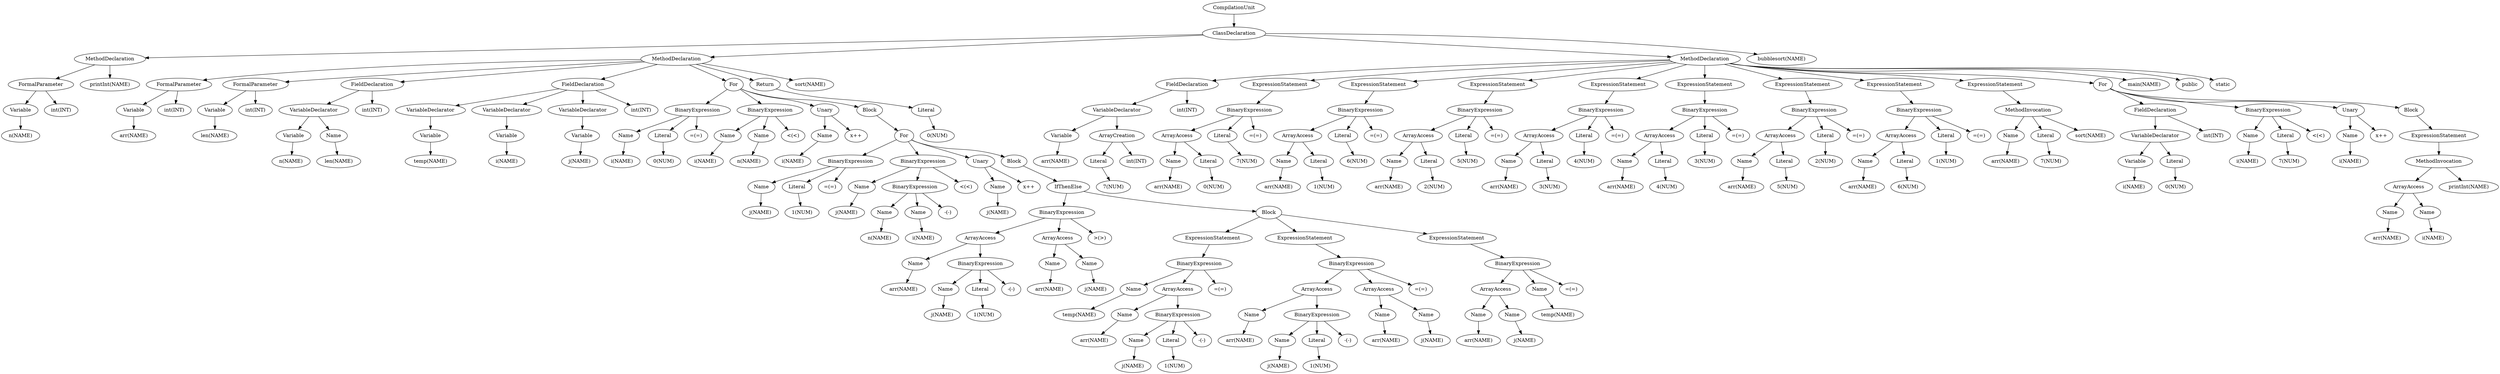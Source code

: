 digraph G {
	graph [bb="0,0,5960,1044"];
	node [label="\N"];
	1	 [height=0.5,
		label=Variable,
		pos="47.446,738",
		width=1.1374];
	2	 [height=0.5,
		label="n(NAME)",
		pos="47.446,666",
		width=1.3179];
	1 -> 2	 [pos="e,47.446,684.41 47.446,719.83 47.446,712.13 47.446,702.97 47.446,694.42"];
	3	 [height=0.5,
		label=FormalParameter,
		pos="85.446,810",
		width=2.022];
	3 -> 1	 [pos="e,56.9,755.91 75.857,791.83 71.549,783.67 66.377,773.87 61.634,764.88"];
	4	 [height=0.5,
		label="int(INT)",
		pos="146.45,738",
		width=1.1193];
	3 -> 4	 [pos="e,131.96,755.1 100.52,792.2 108.02,783.35 117.21,772.51 125.39,762.86"];
	5	 [height=0.5,
		label=MethodDeclaration,
		pos="245.45,882",
		width=2.2026];
	5 -> 3	 [pos="e,120.68,825.86 209.54,865.84 186.01,855.25 155.08,841.34 129.99,830.04"];
	6	 [height=0.5,
		label="printInt(NAME)",
		pos="245.45,810",
		width=1.9318];
	5 -> 6	 [pos="e,245.45,828.41 245.45,863.83 245.45,856.13 245.45,846.97 245.45,838.42"];
	7	 [height=0.5,
		label=Variable,
		pos="289.45,738",
		width=1.1374];
	8	 [height=0.5,
		label="arr(NAME)",
		pos="289.45,666",
		width=1.4624];
	7 -> 8	 [pos="e,289.45,684.41 289.45,719.83 289.45,712.13 289.45,702.97 289.45,694.42"];
	9	 [height=0.5,
		label=FormalParameter,
		pos="405.45,810",
		width=2.022];
	9 -> 7	 [pos="e,313.33,752.82 378.25,793.12 361.48,782.71 339.88,769.3 322.18,758.32"];
	10	 [height=0.5,
		label="int(INT)",
		pos="388.45,738",
		width=1.1193];
	9 -> 10	 [pos="e,392.68,755.91 401.16,791.83 399.29,783.93 397.06,774.49 394.99,765.74"];
	11	 [height=0.5,
		label=Variable,
		pos="487.45,738",
		width=1.1374];
	12	 [height=0.5,
		label="len(NAME)",
		pos="487.45,666",
		width=1.4985];
	11 -> 12	 [pos="e,487.45,684.41 487.45,719.83 487.45,712.13 487.45,702.97 487.45,694.42"];
	13	 [height=0.5,
		label=FormalParameter,
		pos="586.45,810",
		width=2.022];
	13 -> 11	 [pos="e,508.71,753.47 562.98,792.94 549.22,782.93 531.7,770.18 516.99,759.49"];
	14	 [height=0.5,
		label="int(INT)",
		pos="586.45,738",
		width=1.1193];
	13 -> 14	 [pos="e,586.45,756.41 586.45,791.83 586.45,784.13 586.45,774.97 586.45,766.42"];
	15	 [height=0.5,
		label=Variable,
		pos="676.45,666",
		width=1.1374];
	16	 [height=0.5,
		label="n(NAME)",
		pos="669.45,594",
		width=1.3179];
	15 -> 16	 [pos="e,671.24,612.41 674.68,647.83 673.93,640.13 673.04,630.97 672.21,622.42"];
	17	 [height=0.5,
		label=Name,
		pos="774.45,666",
		width=0.9027];
	18	 [height=0.5,
		label="len(NAME)",
		pos="788.45,594",
		width=1.4985];
	17 -> 18	 [pos="e,784.87,612.41 777.98,647.83 779.48,640.13 781.26,630.97 782.92,622.42"];
	19	 [height=0.5,
		label=VariableDeclarator,
		pos="722.45,738",
		width=2.1665];
	19 -> 15	 [pos="e,687.57,683.42 710.84,719.83 705.43,711.37 698.9,701.15 692.99,691.9"];
	19 -> 17	 [pos="e,762.1,683.1 735.3,720.2 741.56,711.53 749.21,700.95 756.07,691.44"];
	20	 [height=0.5,
		label=FieldDeclaration,
		pos="858.45,810",
		width=1.9318];
	20 -> 19	 [pos="e,753.65,754.52 827.59,793.66 808.33,783.47 783.35,770.25 762.57,759.24"];
	21	 [height=0.5,
		label="int(INT)",
		pos="858.45,738",
		width=1.1193];
	20 -> 21	 [pos="e,858.45,756.41 858.45,791.83 858.45,784.13 858.45,774.97 858.45,766.42"];
	22	 [height=0.5,
		label=Variable,
		pos="994.45,666",
		width=1.1374];
	23	 [height=0.5,
		label="temp(NAME)",
		pos="994.45,594",
		width=1.6971];
	22 -> 23	 [pos="e,994.45,612.41 994.45,647.83 994.45,640.13 994.45,630.97 994.45,622.42"];
	24	 [height=0.5,
		label=VariableDeclarator,
		pos="994.45,738",
		width=2.1665];
	24 -> 22	 [pos="e,994.45,684.41 994.45,719.83 994.45,712.13 994.45,702.97 994.45,694.42"];
	25	 [height=0.5,
		label=Variable,
		pos="1168.4,666",
		width=1.1374];
	26	 [height=0.5,
		label="i(NAME)",
		pos="1168.4,594",
		width=1.2638];
	25 -> 26	 [pos="e,1168.4,612.41 1168.4,647.83 1168.4,640.13 1168.4,630.97 1168.4,622.42"];
	27	 [height=0.5,
		label=VariableDeclarator,
		pos="1168.4,738",
		width=2.1665];
	27 -> 25	 [pos="e,1168.4,684.41 1168.4,719.83 1168.4,712.13 1168.4,702.97 1168.4,694.42"];
	28	 [height=0.5,
		label=Variable,
		pos="1320.4,666",
		width=1.1374];
	29	 [height=0.5,
		label="j(NAME)",
		pos="1306.4,594",
		width=1.2638];
	28 -> 29	 [pos="e,1310,612.41 1316.9,647.83 1315.4,640.13 1313.6,630.97 1312,622.42"];
	30	 [height=0.5,
		label=VariableDeclarator,
		pos="1342.4,738",
		width=2.1665];
	30 -> 28	 [pos="e,1325.9,683.91 1336.9,719.83 1334.5,711.93 1331.6,702.49 1328.9,693.74"];
	31	 [height=0.5,
		label=FieldDeclaration,
		pos="1342.4,810",
		width=1.9318];
	31 -> 24	 [pos="e,1052.8,750.07 1288.1,798.75 1227.2,786.17 1128.6,765.76 1062.7,752.12"];
	31 -> 27	 [pos="e,1206.5,753.75 1305.5,794.73 1279.4,783.9 1244,769.28 1215.8,757.59"];
	31 -> 30	 [pos="e,1342.4,756.41 1342.4,791.83 1342.4,784.13 1342.4,774.97 1342.4,766.42"];
	32	 [height=0.5,
		label="int(INT)",
		pos="1478.4,738",
		width=1.1193];
	31 -> 32	 [pos="e,1452.3,751.85 1373.3,793.66 1394.2,782.63 1421.7,768.03 1443.4,756.56"];
	33	 [height=0.5,
		label=Name,
		pos="1421.4,666",
		width=0.9027];
	34	 [height=0.5,
		label="i(NAME)",
		pos="1415.4,594",
		width=1.2638];
	33 -> 34	 [pos="e,1417,612.41 1419.9,647.83 1419.3,640.13 1418.5,630.97 1417.8,622.42"];
	35	 [height=0.5,
		label=Literal,
		pos="1516.4,666",
		width=0.95686];
	36	 [height=0.5,
		label="0(NUM)",
		pos="1521.4,594",
		width=1.1735];
	35 -> 36	 [pos="e,1520.2,612.41 1517.7,647.83 1518.2,640.13 1518.9,630.97 1519.5,622.42"];
	37	 [height=0.5,
		label=BinaryExpression,
		pos="1610.4,738",
		width=2.0401];
	37 -> 33	 [pos="e,1448.4,676.26 1570.4,722.73 1537.1,710.05 1490.1,692.16 1457.9,679.88"];
	37 -> 35	 [pos="e,1536.1,681.07 1587.7,720.57 1574.6,710.58 1558.2,697.95 1544.3,687.36"];
	38	 [height=0.5,
		label="=(=)",
		pos="1596.4,666",
		width=0.75827];
	37 -> 38	 [pos="e,1599.9,683.91 1606.9,719.83 1605.4,711.93 1603.5,702.49 1601.8,693.74"];
	39	 [height=0.5,
		label=Name,
		pos="1674.4,666",
		width=0.9027];
	40	 [height=0.5,
		label="i(NAME)",
		pos="1627.4,594",
		width=1.2638];
	39 -> 40	 [pos="e,1638.8,611.44 1663.3,648.94 1657.7,640.28 1650.7,629.57 1644.4,619.92"];
	41	 [height=0.5,
		label=Name,
		pos="1757.4,666",
		width=0.9027];
	42	 [height=0.5,
		label="n(NAME)",
		pos="1738.4,594",
		width=1.3179];
	41 -> 42	 [pos="e,1743.2,611.91 1752.7,647.83 1750.6,639.93 1748.1,630.49 1745.8,621.74"];
	43	 [height=0.5,
		label=BinaryExpression,
		pos="1775.4,738",
		width=2.0401];
	43 -> 39	 [pos="e,1694.5,680.27 1751.5,720.94 1737,710.58 1718.3,697.29 1703,686.38"];
	43 -> 41	 [pos="e,1761.9,683.91 1770.9,719.83 1768.9,711.93 1766.6,702.49 1764.4,693.74"];
	44	 [height=0.5,
		label="<(<)",
		pos="1835.4,666",
		width=0.75827];
	43 -> 44	 [pos="e,1822,682.12 1790.3,720.2 1797.9,711.09 1807.2,699.87 1815.4,690.01"];
	45	 [height=0.5,
		label=Name,
		pos="1913.4,666",
		width=0.9027];
	46	 [height=0.5,
		label="i(NAME)",
		pos="1849.4,594",
		width=1.2638];
	45 -> 46	 [pos="e,1864.6,611.02 1898.9,649.66 1890.8,640.47 1880.4,628.81 1871.3,618.54"];
	47	 [height=0.5,
		label=Unary,
		pos="1913.4,738",
		width=0.9027];
	47 -> 45	 [pos="e,1913.4,684.41 1913.4,719.83 1913.4,712.13 1913.4,702.97 1913.4,694.42"];
	48	 [height=0.5,
		label="x++",
		pos="1990.4,666",
		width=0.75];
	47 -> 48	 [pos="e,1974.6,680.85 1930.2,722.38 1941,712.27 1955.2,698.96 1967.1,687.81"];
	49	 [height=0.5,
		label=Name,
		pos="1769.4,522",
		width=0.9027];
	50	 [height=0.5,
		label="j(NAME)",
		pos="1759.4,450",
		width=1.2638];
	49 -> 50	 [pos="e,1762,468.41 1766.9,503.83 1765.9,496.13 1764.6,486.97 1763.4,478.42"];
	51	 [height=0.5,
		label=Literal,
		pos="1859.4,522",
		width=0.95686];
	52	 [height=0.5,
		label="1(NUM)",
		pos="1865.4,450",
		width=1.1735];
	51 -> 52	 [pos="e,1863.9,468.41 1861,503.83 1861.6,496.13 1862.4,486.97 1863.1,478.42"];
	53	 [height=0.5,
		label=BinaryExpression,
		pos="1986.4,594",
		width=2.0401];
	53 -> 49	 [pos="e,1796.2,532.55 1939.7,579.94 1905.4,569.45 1857.8,554.47 1816.4,540 1812.9,538.77 1809.3,537.46 1805.7,536.12"];
	53 -> 51	 [pos="e,1882.8,535.25 1957,577.3 1937.4,566.21 1911.7,551.64 1891.6,540.24"];
	54	 [height=0.5,
		label="=(=)",
		pos="1939.4,522",
		width=0.75827];
	53 -> 54	 [pos="e,1950.3,538.61 1974.8,576.2 1969.1,567.4 1962.1,556.63 1955.8,547.02"];
	55	 [height=0.5,
		label=Name,
		pos="2017.4,522",
		width=0.9027];
	56	 [height=0.5,
		label="j(NAME)",
		pos="1981.4,450",
		width=1.2638];
	55 -> 56	 [pos="e,1990.3,467.77 2008.7,504.57 2004.6,496.29 1999.6,486.21 1994.9,476.98"];
	57	 [height=0.5,
		label=Name,
		pos="2077.4,450",
		width=0.9027];
	58	 [height=0.5,
		label="n(NAME)",
		pos="2063.4,378",
		width=1.3179];
	57 -> 58	 [pos="e,2067,396.41 2073.9,431.83 2072.4,424.13 2070.6,414.97 2069,406.42"];
	59	 [height=0.5,
		label=Name,
		pos="2160.4,450",
		width=0.9027];
	60	 [height=0.5,
		label="i(NAME)",
		pos="2174.4,378",
		width=1.2638];
	59 -> 60	 [pos="e,2170.9,396.41 2164,431.83 2165.5,424.13 2167.3,414.97 2168.9,406.42"];
	61	 [height=0.5,
		label=BinaryExpression,
		pos="2141.4,522",
		width=2.0401];
	61 -> 57	 [pos="e,2092.2,466.61 2125.6,504.2 2117.6,495.13 2107.6,483.97 2098.9,474.14"];
	61 -> 59	 [pos="e,2155.7,467.91 2146.2,503.83 2148.3,495.93 2150.8,486.49 2153.1,477.74"];
	62	 [height=0.5,
		label="-(-)",
		pos="2237.4,450",
		width=0.75];
	61 -> 62	 [pos="e,2219.2,463.67 2164.7,504.57 2178.7,494.06 2196.6,480.65 2211.1,469.75"];
	63	 [height=0.5,
		label=BinaryExpression,
		pos="2151.4,594",
		width=2.0401];
	63 -> 55	 [pos="e,2040.9,534.63 2120.7,577.48 2099.6,566.13 2071.5,551.07 2050,539.51"];
	63 -> 61	 [pos="e,2144,540.41 2148.9,575.83 2147.9,568.13 2146.6,558.97 2145.4,550.42"];
	64	 [height=0.5,
		label="<(<)",
		pos="2260.4,522",
		width=0.75827];
	63 -> 64	 [pos="e,2240.8,534.95 2177,577.12 2193.6,566.15 2215.3,551.84 2232.4,540.55"];
	65	 [height=0.5,
		label=Name,
		pos="2338.4,522",
		width=0.9027];
	66	 [height=0.5,
		label="j(NAME)",
		pos="2338.4,450",
		width=1.2638];
	65 -> 66	 [pos="e,2338.4,468.41 2338.4,503.83 2338.4,496.13 2338.4,486.97 2338.4,478.42"];
	67	 [height=0.5,
		label=Unary,
		pos="2286.4,594",
		width=0.9027];
	67 -> 65	 [pos="e,2326.2,538.94 2298.8,576.94 2305.2,568.06 2313.1,557.04 2320.2,547.2"];
	68	 [height=0.5,
		label="x++",
		pos="2415.4,522",
		width=0.75];
	67 -> 68	 [pos="e,2394.7,533.57 2309.5,581.13 2330.9,569.2 2362.8,551.4 2386,538.45"];
	69	 [height=0.5,
		label=Name,
		pos="2143.4,306",
		width=0.9027];
	70	 [height=0.5,
		label="arr(NAME)",
		pos="2111.4,234",
		width=1.4624];
	69 -> 70	 [pos="e,2119.4,251.84 2135.5,288.2 2131.9,280.07 2127.6,270.25 2123.5,261.22"];
	71	 [height=0.5,
		label=Name,
		pos="2214.4,234",
		width=0.9027];
	72	 [height=0.5,
		label="j(NAME)",
		pos="2204.4,162",
		width=1.2638];
	71 -> 72	 [pos="e,2207,180.41 2211.9,215.83 2210.9,208.13 2209.6,198.97 2208.4,190.42"];
	73	 [height=0.5,
		label=Literal,
		pos="2299.4,234",
		width=0.95686];
	74	 [height=0.5,
		label="1(NUM)",
		pos="2310.4,162",
		width=1.1735];
	73 -> 74	 [pos="e,2307.6,180.41 2302.2,215.83 2303.4,208.13 2304.8,198.97 2306.1,190.42"];
	75	 [height=0.5,
		label=BinaryExpression,
		pos="2299.4,306",
		width=2.0401];
	75 -> 71	 [pos="e,2232.2,249.07 2278.9,288.57 2267.2,278.67 2252.4,266.19 2240,255.66"];
	75 -> 73	 [pos="e,2299.4,252.41 2299.4,287.83 2299.4,280.13 2299.4,270.97 2299.4,262.42"];
	76	 [height=0.5,
		label="-(-)",
		pos="2378.4,234",
		width=0.75];
	75 -> 76	 [pos="e,2362.4,248.6 2318.6,288.57 2329.5,278.63 2343.2,266.09 2354.8,255.53"];
	77	 [height=0.5,
		label=ArrayAccess,
		pos="2299.4,378",
		width=1.5526];
	77 -> 69	 [pos="e,2168.5,317.58 2267.1,363.08 2241.1,351.05 2204.5,334.16 2177.9,321.88"];
	77 -> 75	 [pos="e,2299.4,324.41 2299.4,359.83 2299.4,352.13 2299.4,342.97 2299.4,334.42"];
	78	 [height=0.5,
		label=Name,
		pos="2481.4,306",
		width=0.9027];
	79	 [height=0.5,
		label="arr(NAME)",
		pos="2476.4,234",
		width=1.4624];
	78 -> 79	 [pos="e,2477.7,252.41 2480.2,287.83 2479.6,280.13 2479,270.97 2478.4,262.42"];
	80	 [height=0.5,
		label=Name,
		pos="2576.4,306",
		width=0.9027];
	81	 [height=0.5,
		label="j(NAME)",
		pos="2592.4,234",
		width=1.2638];
	80 -> 81	 [pos="e,2588.4,252.41 2580.5,287.83 2582.2,280.13 2584.2,270.97 2586.1,262.42"];
	82	 [height=0.5,
		label=ArrayAccess,
		pos="2492.4,378",
		width=1.5526];
	82 -> 78	 [pos="e,2484.3,324.41 2489.7,359.83 2488.5,352.13 2487.1,342.97 2485.8,334.42"];
	82 -> 80	 [pos="e,2558.7,321.23 2512.4,360.94 2523.9,351.04 2538.5,338.48 2550.9,327.87"];
	83	 [height=0.5,
		label=BinaryExpression,
		pos="2502.4,450",
		width=2.0401];
	83 -> 77	 [pos="e,2337.3,391.44 2460.4,435.08 2427.4,423.38 2381.5,407.1 2347.2,394.92"];
	83 -> 82	 [pos="e,2495,396.41 2499.9,431.83 2498.9,424.13 2497.6,414.97 2496.4,406.42"];
	84	 [height=0.5,
		label=">(>)",
		pos="2593.4,378",
		width=0.75827];
	83 -> 84	 [pos="e,2575.9,391.9 2524.5,432.57 2537.5,422.23 2554.2,409.08 2567.8,398.27"];
	85	 [height=0.5,
		label=Name,
		pos="2688.4,234",
		width=0.9027];
	86	 [height=0.5,
		label="temp(NAME)",
		pos="2558.4,162",
		width=1.6971];
	85 -> 86	 [pos="e,2587.4,178.04 2665.2,221.13 2646.1,210.53 2618.6,195.31 2596.3,182.96"];
	87	 [height=0.5,
		label=Name,
		pos="2670.4,162",
		width=0.9027];
	88	 [height=0.5,
		label="arr(NAME)",
		pos="2566.4,90",
		width=1.4624];
	87 -> 88	 [pos="e,2589.9,106.21 2649.9,147.78 2635.2,137.58 2615.1,123.67 2598.3,112.04"];
	89	 [height=0.5,
		label=Name,
		pos="2669.4,90",
		width=0.9027];
	90	 [height=0.5,
		label="j(NAME)",
		pos="2659.4,18",
		width=1.2638];
	89 -> 90	 [pos="e,2662,36.413 2666.9,71.831 2665.9,64.131 2664.6,54.974 2663.4,46.417"];
	91	 [height=0.5,
		label=Literal,
		pos="2754.4,90",
		width=0.95686];
	92	 [height=0.5,
		label="1(NUM)",
		pos="2765.4,18",
		width=1.1735];
	91 -> 92	 [pos="e,2762.6,36.413 2757.2,71.831 2758.4,64.131 2759.8,54.974 2761.1,46.417"];
	93	 [height=0.5,
		label=BinaryExpression,
		pos="2794.4,162",
		width=2.0401];
	93 -> 89	 [pos="e,2692,103.02 2765.5,145.3 2746.1,134.13 2720.6,119.45 2700.7,108.02"];
	93 -> 91	 [pos="e,2764.1,107.42 2784.4,143.83 2779.7,135.46 2774.1,125.36 2769,116.19"];
	94	 [height=0.5,
		label="-(-)",
		pos="2833.4,90",
		width=0.75];
	93 -> 94	 [pos="e,2824,107.42 2804.3,143.83 2808.8,135.55 2814.2,125.57 2819.1,116.47"];
	95	 [height=0.5,
		label=ArrayAccess,
		pos="2794.4,234",
		width=1.5526];
	95 -> 87	 [pos="e,2693,175.11 2767.2,218.2 2747.9,207 2722,191.94 2701.8,180.23"];
	95 -> 93	 [pos="e,2794.4,180.41 2794.4,215.83 2794.4,208.13 2794.4,198.97 2794.4,190.42"];
	96	 [height=0.5,
		label=BinaryExpression,
		pos="2811.4,306",
		width=2.0401];
	96 -> 85	 [pos="e,2711.1,247.25 2782.9,289.3 2764,278.26 2739.3,263.77 2719.9,252.39"];
	96 -> 95	 [pos="e,2798.8,252.41 2807.2,287.83 2805.3,280.13 2803.2,270.97 2801.2,262.42"];
	97	 [height=0.5,
		label="=(=)",
		pos="2895.4,234",
		width=0.75827];
	96 -> 97	 [pos="e,2878.7,248.36 2831.8,288.57 2843.6,278.47 2858.5,265.67 2870.9,255.01"];
	98	 [height=0.5,
		label=ExpressionStatement,
		pos="2845.4,378",
		width=2.3651];
	98 -> 96	 [pos="e,2819.9,323.91 2836.9,359.83 2833.1,351.75 2828.5,342.08 2824.3,333.17"];
	99	 [height=0.5,
		label=Name,
		pos="2976.4,162",
		width=0.9027];
	100	 [height=0.5,
		label="arr(NAME)",
		pos="2931.4,90",
		width=1.4624];
	99 -> 100	 [pos="e,2942.5,107.69 2965.8,144.94 2960.5,136.43 2953.9,125.95 2948,116.43"];
	101	 [height=0.5,
		label=Name,
		pos="3034.4,90",
		width=0.9027];
	102	 [height=0.5,
		label="j(NAME)",
		pos="3023.4,18",
		width=1.2638];
	101 -> 102	 [pos="e,3026.3,36.413 3031.7,71.831 3030.5,64.131 3029.1,54.974 3027.8,46.417"];
	103	 [height=0.5,
		label=Literal,
		pos="3119.4,90",
		width=0.95686];
	104	 [height=0.5,
		label="1(NUM)",
		pos="3129.4,18",
		width=1.1735];
	103 -> 104	 [pos="e,3126.9,36.413 3122,71.831 3123,64.131 3124.3,54.974 3125.5,46.417"];
	105	 [height=0.5,
		label=BinaryExpression,
		pos="3119.4,162",
		width=2.0401];
	105 -> 101	 [pos="e,3052.2,105.07 3098.9,144.57 3087.2,134.67 3072.4,122.19 3060,111.66"];
	105 -> 103	 [pos="e,3119.4,108.41 3119.4,143.83 3119.4,136.13 3119.4,126.97 3119.4,118.42"];
	106	 [height=0.5,
		label="-(-)",
		pos="3198.4,90",
		width=0.75];
	105 -> 106	 [pos="e,3182.4,104.6 3138.6,144.57 3149.5,134.63 3163.2,122.09 3174.8,111.53"];
	107	 [height=0.5,
		label=ArrayAccess,
		pos="3119.4,234",
		width=1.5526];
	107 -> 99	 [pos="e,3000.6,174.15 3089.1,218.73 3065.8,207 3033.7,190.8 3009.7,178.72"];
	107 -> 105	 [pos="e,3119.4,180.41 3119.4,215.83 3119.4,208.13 3119.4,198.97 3119.4,190.42"];
	108	 [height=0.5,
		label=Name,
		pos="3284.4,162",
		width=0.9027];
	109	 [height=0.5,
		label="arr(NAME)",
		pos="3296.4,90",
		width=1.4624];
	108 -> 109	 [pos="e,3293.4,108.41 3287.5,143.83 3288.8,136.13 3290.3,126.97 3291.7,118.42"];
	110	 [height=0.5,
		label=Name,
		pos="3396.4,162",
		width=0.9027];
	111	 [height=0.5,
		label="j(NAME)",
		pos="3412.4,90",
		width=1.2638];
	110 -> 111	 [pos="e,3408.4,108.41 3400.5,143.83 3402.2,136.13 3404.2,126.97 3406.1,118.42"];
	112	 [height=0.5,
		label=ArrayAccess,
		pos="3261.4,234",
		width=1.5526];
	112 -> 108	 [pos="e,3278.7,179.91 3267.2,215.83 3269.8,207.84 3272.9,198.28 3275.7,189.45"];
	112 -> 110	 [pos="e,3372.9,174.55 3290.4,218.55 3312,207.06 3341.4,191.35 3363.8,179.41"];
	113	 [height=0.5,
		label=BinaryExpression,
		pos="3192.4,306",
		width=2.0401];
	113 -> 107	 [pos="e,3137,251.34 3174.4,288.2 3165.3,279.24 3154.2,268.24 3144.3,258.5"];
	113 -> 112	 [pos="e,3244.8,251.34 3209.5,288.2 3218,279.33 3228.4,268.46 3237.7,258.78"];
	114	 [height=0.5,
		label="=(=)",
		pos="3362.4,234",
		width=0.75827];
	113 -> 114	 [pos="e,3340.9,245.14 3232.4,290.88 3259.2,280.48 3295.2,266.07 3326.4,252 3328.2,251.2 3330,250.37 3331.8,249.51"];
	115	 [height=0.5,
		label=ExpressionStatement,
		pos="3055.4,378",
		width=2.3651];
	115 -> 113	 [pos="e,3161,322.53 3087.6,361.12 3106.8,351.03 3131.3,338.11 3151.9,327.32"];
	116	 [height=0.5,
		label=Name,
		pos="3528.4,162",
		width=0.9027];
	117	 [height=0.5,
		label="arr(NAME)",
		pos="3528.4,90",
		width=1.4624];
	116 -> 117	 [pos="e,3528.4,108.41 3528.4,143.83 3528.4,136.13 3528.4,126.97 3528.4,118.42"];
	118	 [height=0.5,
		label=Name,
		pos="3611.4,162",
		width=0.9027];
	119	 [height=0.5,
		label="j(NAME)",
		pos="3644.4,90",
		width=1.2638];
	118 -> 119	 [pos="e,3636.3,107.84 3619.6,144.2 3623.3,136.07 3627.8,126.25 3632,117.22"];
	120	 [height=0.5,
		label=ArrayAccess,
		pos="3569.4,234",
		width=1.5526];
	120 -> 116	 [pos="e,3538.3,179.34 3559.3,216.2 3554.5,207.77 3548.7,197.53 3543.4,188.23"];
	120 -> 118	 [pos="e,3601.3,179.34 3579.8,216.2 3584.7,207.77 3590.7,197.53 3596.1,188.23"];
	121	 [height=0.5,
		label=Name,
		pos="3675.4,234",
		width=0.9027];
	122	 [height=0.5,
		label="temp(NAME)",
		pos="3723.4,162",
		width=1.6971];
	121 -> 122	 [pos="e,3711.7,179.69 3686.8,216.94 3692.6,208.34 3699.6,197.73 3706,188.13"];
	123	 [height=0.5,
		label=BinaryExpression,
		pos="3622.4,306",
		width=2.0401];
	123 -> 120	 [pos="e,3582.4,251.59 3609.3,288.2 3603.1,279.66 3595.4,269.26 3588.5,259.86"];
	123 -> 121	 [pos="e,3662.9,251.1 3635.5,288.2 3641.9,279.53 3649.7,268.95 3656.7,259.44"];
	124	 [height=0.5,
		label="=(=)",
		pos="3753.4,234",
		width=0.75827];
	123 -> 124	 [pos="e,3732.1,245.73 3652.5,289.48 3673.7,277.84 3702,262.3 3723.2,250.63"];
	125	 [height=0.5,
		label=ExpressionStatement,
		pos="3477.4,378",
		width=2.3651];
	125 -> 123	 [pos="e,3589.5,322.36 3511.1,361.3 3531.7,351.05 3558.3,337.84 3580.4,326.89"];
	126	 [height=0.5,
		label=Block,
		pos="2927.4,450",
		width=0.88464];
	126 -> 98	 [pos="e,2865.4,395.53 2910.1,434.73 2899.3,425.32 2885.3,413.03 2873.1,402.31"];
	126 -> 115	 [pos="e,3025.4,394.9 2950,437.29 2968.4,426.98 2994.7,412.19 3016.4,399.97"];
	126 -> 125	 [pos="e,3404.7,387.53 2958.6,445.92 3041.6,435.06 3270.2,405.13 3394.4,388.87"];
	127	 [height=0.5,
		label=IfThenElse,
		pos="2510.4,522",
		width=1.3902];
	127 -> 83	 [pos="e,2504.5,468.41 2508.4,503.83 2507.6,496.13 2506.6,486.97 2505.6,478.42"];
	127 -> 126	 [pos="e,2896,453.17 2547.4,509.83 2554.6,507.69 2562.2,505.63 2569.4,504 2682.6,478.35 2818.8,461.61 2885.9,454.27"];
	128	 [height=0.5,
		label=Block,
		pos="2368.4,594",
		width=0.88464];
	128 -> 127	 [pos="e,2481.4,536.71 2392.2,581.95 2414.1,570.86 2446.9,554.22 2472.4,541.29"];
	129	 [height=0.5,
		label=For,
		pos="2109.4,666",
		width=0.75];
	129 -> 53	 [pos="e,2015.1,610.76 2089.1,654.11 2071.5,643.77 2045.4,628.51 2023.9,615.95"];
	129 -> 63	 [pos="e,2141,611.95 2119.4,648.94 2124.3,640.49 2130.4,630.1 2135.9,620.64"];
	129 -> 67	 [pos="e,2258.8,603.67 2131,654.8 2135.7,652.47 2140.7,650.08 2145.4,648 2180.1,632.74 2220.5,617.51 2249.2,607.13"];
	129 -> 128	 [pos="e,2344.1,605.74 2130.4,654.37 2135.2,652 2140.4,649.72 2145.4,648 2223.5,621.32 2248.8,636.72 2327.4,612 2329.8,611.25 2332.3,610.39 \
2334.7,609.48"];
	130	 [height=0.5,
		label=Block,
		pos="2049.4,738",
		width=0.88464];
	130 -> 129	 [pos="e,2096.3,681.78 2063.1,721.66 2070.9,712.23 2080.9,700.21 2089.7,689.75"];
	131	 [height=0.5,
		label=For,
		pos="1692.4,810",
		width=0.75];
	131 -> 37	 [pos="e,1630.2,755.34 1675.9,795.43 1664.9,785.83 1650.4,773.04 1637.7,761.97"];
	131 -> 43	 [pos="e,1755.5,755.34 1709.2,795.43 1720.3,785.83 1735,773.04 1747.8,761.97"];
	131 -> 47	 [pos="e,1885.3,747.28 1713.5,798.65 1718.3,796.27 1723.5,793.91 1728.4,792 1784,770.59 1800.4,773.11 1857.4,756 1863.3,754.25 1869.4,752.34 \
1875.4,750.44"];
	131 -> 130	 [pos="e,2019.1,743.98 1713.3,798.23 1718.2,795.87 1723.4,793.62 1728.4,792 1825.3,760.89 1854.2,773.47 1954.4,756 1972.4,752.87 1992.2,\
749.16 2009,745.93"];
	132	 [height=0.5,
		label=Literal,
		pos="2162.4,738",
		width=0.95686];
	133	 [height=0.5,
		label="0(NUM)",
		pos="2196.4,666",
		width=1.1735];
	132 -> 133	 [pos="e,2188,683.84 2170.9,720.2 2174.7,711.98 2179.4,702.04 2183.7,692.93"];
	134	 [height=0.5,
		label=Return,
		pos="1771.4,810",
		width=0.95686];
	134 -> 132	 [pos="e,2131.8,746.49 1797.4,797.82 1803,795.6 1808.8,793.52 1814.4,792 1933.9,759.83 1968.9,779.04 2090.4,756 2100.7,754.06 2111.7,751.54 \
2121.9,749.01"];
	135	 [height=0.5,
		label=MethodDeclaration,
		pos="1476.4,882",
		width=2.2026];
	135 -> 9	 [pos="e,461.8,821.5 1397.1,880.93 1230.9,877.95 834.46,867.02 504.45,828 493.82,826.74 482.61,825.06 471.71,823.22"];
	135 -> 13	 [pos="e,654.31,816.59 1400.9,876.53 1272.9,867.19 1005.4,847.29 779.45,828 741.6,824.77 699.62,820.89 664.49,817.56"];
	135 -> 20	 [pos="e,922.08,817.41 1405.9,873.78 1288,860.04 1052.3,832.58 932.27,818.6"];
	135 -> 31	 [pos="e,1372.9,826.36 1445.4,865.3 1426.5,855.14 1402.1,842.07 1381.9,831.19"];
	135 -> 131	 [pos="e,1668.2,818.09 1521.2,867.08 1562,853.49 1621.3,833.71 1658.4,821.36"];
	135 -> 134	 [pos="e,1745.4,821.83 1541.3,871.53 1592.7,862.41 1666,847.57 1728.4,828 1730.9,827.24 1733.4,826.39 1735.9,825.49"];
	136	 [height=0.5,
		label="sort(NAME)",
		pos="1879.4,810",
		width=1.5526];
	135 -> 136	 [pos="e,1838,822.22 1545.8,873.23 1614.4,864.01 1722.3,848.06 1814.4,828 1818.9,827.04 1823.5,825.95 1828,824.8"];
	137	 [height=0.5,
		label=Variable,
		pos="2491.4,666",
		width=1.1374];
	138	 [height=0.5,
		label="arr(NAME)",
		pos="2470.4,594",
		width=1.4624];
	137 -> 138	 [pos="e,2475.7,611.91 2486.1,647.83 2483.8,639.93 2481.1,630.49 2478.5,621.74"];
	139	 [height=0.5,
		label=Literal,
		pos="2575.4,594",
		width=0.95686];
	140	 [height=0.5,
		label="7(NUM)",
		pos="2620.4,522",
		width=1.1735];
	139 -> 140	 [pos="e,2609.5,539.52 2586.3,576.57 2591.7,568.06 2598.2,557.63 2604.1,548.18"];
	141	 [height=0.5,
		label=ArrayCreation,
		pos="2633.4,666",
		width=1.7151];
	141 -> 139	 [pos="e,2588.8,610.61 2619.1,648.2 2611.9,639.22 2603,628.19 2595.1,618.43"];
	142	 [height=0.5,
		label="int(INT)",
		pos="2668.4,594",
		width=1.1193];
	141 -> 142	 [pos="e,2659.7,611.91 2642.3,647.83 2646.2,639.75 2650.9,630.08 2655.2,621.17"];
	143	 [height=0.5,
		label=VariableDeclarator,
		pos="2633.4,738",
		width=2.1665];
	143 -> 137	 [pos="e,2518.6,679.78 2600.9,721.48 2579,710.39 2550.1,695.76 2527.6,684.32"];
	143 -> 141	 [pos="e,2633.4,684.41 2633.4,719.83 2633.4,712.13 2633.4,702.97 2633.4,694.42"];
	144	 [height=0.5,
		label=FieldDeclaration,
		pos="2790.4,810",
		width=1.9318];
	144 -> 143	 [pos="e,2668.6,754.14 2756,794.2 2733,783.66 2702.6,769.72 2677.8,758.35"];
	145	 [height=0.5,
		label="int(INT)",
		pos="2790.4,738",
		width=1.1193];
	144 -> 145	 [pos="e,2790.4,756.41 2790.4,791.83 2790.4,784.13 2790.4,774.97 2790.4,766.42"];
	146	 [height=0.5,
		label=Name,
		pos="2759.4,594",
		width=0.9027];
	147	 [height=0.5,
		label="arr(NAME)",
		pos="2741.4,522",
		width=1.4624];
	146 -> 147	 [pos="e,2746,540.41 2754.9,575.83 2753,568.05 2750.6,558.77 2748.5,550.13"];
	148	 [height=0.5,
		label=Literal,
		pos="2844.4,594",
		width=0.95686];
	149	 [height=0.5,
		label="0(NUM)",
		pos="2854.4,522",
		width=1.1735];
	148 -> 149	 [pos="e,2851.9,540.41 2847,575.83 2848,568.13 2849.3,558.97 2850.5,550.42"];
	150	 [height=0.5,
		label=ArrayAccess,
		pos="2797.4,666",
		width=1.5526];
	150 -> 146	 [pos="e,2768.6,611.34 2788.1,648.2 2783.6,639.77 2778.2,629.53 2773.3,620.23"];
	150 -> 148	 [pos="e,2833.3,611.1 2809.1,648.2 2814.7,639.62 2821.5,629.16 2827.6,619.73"];
	151	 [height=0.5,
		label=Literal,
		pos="2905.4,666",
		width=0.95686];
	152	 [height=0.5,
		label="7(NUM)",
		pos="2939.4,594",
		width=1.1735];
	151 -> 152	 [pos="e,2931,611.84 2913.9,648.2 2917.7,639.98 2922.4,630.04 2926.7,620.93"];
	153	 [height=0.5,
		label=BinaryExpression,
		pos="2954.4,738",
		width=2.0401];
	153 -> 150	 [pos="e,2829.8,680.83 2919.6,722.02 2895.8,711.11 2864.2,696.6 2839.1,685.08"];
	153 -> 151	 [pos="e,2917.1,683.1 2942.3,720.2 2936.4,711.53 2929.2,700.95 2922.8,691.44"];
	154	 [height=0.5,
		label="=(=)",
		pos="2985.4,666",
		width=0.75827];
	153 -> 154	 [pos="e,2977.9,683.42 2962.3,719.83 2965.8,711.63 2970,701.78 2973.9,692.76"];
	155	 [height=0.5,
		label=ExpressionStatement,
		pos="3010.4,810",
		width=2.3651];
	155 -> 153	 [pos="e,2968.3,755.84 2996.6,792.2 2989.9,783.63 2981.8,773.2 2974.5,763.78"];
	156	 [height=0.5,
		label=Name,
		pos="3032.4,594",
		width=0.9027];
	157	 [height=0.5,
		label="arr(NAME)",
		pos="3018.4,522",
		width=1.4624];
	156 -> 157	 [pos="e,3022,540.41 3028.9,575.83 3027.4,568.13 3025.6,558.97 3024,550.42"];
	158	 [height=0.5,
		label=Literal,
		pos="3117.4,594",
		width=0.95686];
	159	 [height=0.5,
		label="1(NUM)",
		pos="3131.4,522",
		width=1.1735];
	158 -> 159	 [pos="e,3127.9,540.41 3121,575.83 3122.5,568.13 3124.3,558.97 3125.9,550.42"];
	160	 [height=0.5,
		label=ArrayAccess,
		pos="3086.4,666",
		width=1.5526];
	160 -> 156	 [pos="e,3045.3,611.1 3073.1,648.2 3066.5,639.44 3058.5,628.73 3051.3,619.15"];
	160 -> 158	 [pos="e,3109.7,611.91 3094.3,647.83 3097.7,639.75 3101.9,630.08 3105.7,621.17"];
	161	 [height=0.5,
		label=Literal,
		pos="3194.4,666",
		width=0.95686];
	162	 [height=0.5,
		label="6(NUM)",
		pos="3212.4,594",
		width=1.1735];
	161 -> 162	 [pos="e,3208,611.91 3199,647.83 3201,639.93 3203.3,630.49 3205.5,621.74"];
	163	 [height=0.5,
		label=BinaryExpression,
		pos="3234.4,738",
		width=2.0401];
	163 -> 160	 [pos="e,3117.5,681.12 3201.2,721.84 3179.2,711.13 3150.2,697.01 3126.8,685.64"];
	163 -> 161	 [pos="e,3204.1,683.42 3224.4,719.83 3219.7,711.46 3214.1,701.36 3209,692.19"];
	164	 [height=0.5,
		label="=(=)",
		pos="3274.4,666",
		width=0.75827];
	163 -> 164	 [pos="e,3265,682.93 3244.5,719.83 3249.3,711.33 3255,701.06 3260.1,691.78"];
	165	 [height=0.5,
		label=ExpressionStatement,
		pos="3360.4,810",
		width=2.3651];
	165 -> 163	 [pos="e,3263.7,754.69 3330.6,792.94 3313.2,783 3291.1,770.38 3272.5,759.74"];
	166	 [height=0.5,
		label=Name,
		pos="3305.4,594",
		width=0.9027];
	167	 [height=0.5,
		label="arr(NAME)",
		pos="3291.4,522",
		width=1.4624];
	166 -> 167	 [pos="e,3295,540.41 3301.9,575.83 3300.4,568.13 3298.6,558.97 3297,550.42"];
	168	 [height=0.5,
		label=Literal,
		pos="3390.4,594",
		width=0.95686];
	169	 [height=0.5,
		label="2(NUM)",
		pos="3404.4,522",
		width=1.1735];
	168 -> 169	 [pos="e,3400.9,540.41 3394,575.83 3395.5,568.13 3397.3,558.97 3398.9,550.42"];
	170	 [height=0.5,
		label=ArrayAccess,
		pos="3375.4,666",
		width=1.5526];
	170 -> 166	 [pos="e,3321.3,610.28 3358.5,648.57 3349.5,639.28 3338.2,627.73 3328.4,617.64"];
	170 -> 168	 [pos="e,3386.7,611.91 3379.2,647.83 3380.9,639.93 3382.8,630.49 3384.7,621.74"];
	171	 [height=0.5,
		label=Literal,
		pos="3483.4,666",
		width=0.95686];
	172	 [height=0.5,
		label="5(NUM)",
		pos="3485.4,594",
		width=1.1735];
	171 -> 172	 [pos="e,3484.9,612.41 3484,647.83 3484.2,640.13 3484.4,630.97 3484.7,622.42"];
	173	 [height=0.5,
		label=BinaryExpression,
		pos="3523.4,738",
		width=2.0401];
	173 -> 170	 [pos="e,3406.5,681.12 3490.2,721.84 3468.2,711.13 3439.2,697.01 3415.8,685.64"];
	173 -> 171	 [pos="e,3493.1,683.42 3513.4,719.83 3508.7,711.46 3503.1,701.36 3498,692.19"];
	174	 [height=0.5,
		label="=(=)",
		pos="3563.4,666",
		width=0.75827];
	173 -> 174	 [pos="e,3554,682.93 3533.5,719.83 3538.3,711.33 3544,701.06 3549.1,691.78"];
	175	 [height=0.5,
		label=ExpressionStatement,
		pos="3649.4,810",
		width=2.3651];
	175 -> 173	 [pos="e,3552.7,754.69 3619.6,792.94 3602.2,783 3580.1,770.38 3561.5,759.74"];
	176	 [height=0.5,
		label=Name,
		pos="3586.4,594",
		width=0.9027];
	177	 [height=0.5,
		label="arr(NAME)",
		pos="3574.4,522",
		width=1.4624];
	176 -> 177	 [pos="e,3577.5,540.41 3583.4,575.83 3582.1,568.13 3580.6,558.97 3579.2,550.42"];
	178	 [height=0.5,
		label=Literal,
		pos="3675.4,594",
		width=0.95686];
	179	 [height=0.5,
		label="3(NUM)",
		pos="3687.4,522",
		width=1.1735];
	178 -> 179	 [pos="e,3684.4,540.41 3678.5,575.83 3679.8,568.13 3681.3,558.97 3682.7,550.42"];
	180	 [height=0.5,
		label=ArrayAccess,
		pos="3664.4,666",
		width=1.5526];
	180 -> 176	 [pos="e,3603.2,609.47 3646,648.94 3635.4,639.21 3622.1,626.89 3610.7,616.39"];
	180 -> 178	 [pos="e,3672.6,612.41 3667.2,647.83 3668.4,640.13 3669.8,630.97 3671.1,622.42"];
	181	 [height=0.5,
		label=Literal,
		pos="3772.4,666",
		width=0.95686];
	182	 [height=0.5,
		label="4(NUM)",
		pos="3772.4,594",
		width=1.1735];
	181 -> 182	 [pos="e,3772.4,612.41 3772.4,647.83 3772.4,640.13 3772.4,630.97 3772.4,622.42"];
	183	 [height=0.5,
		label=BinaryExpression,
		pos="3797.4,738",
		width=2.0401];
	183 -> 180	 [pos="e,3693.4,681.7 3766.9,721.48 3747.8,711.11 3722.9,697.66 3702.5,686.6"];
	183 -> 181	 [pos="e,3778.7,683.91 3791.1,719.83 3788.4,711.84 3785,702.28 3782,693.45"];
	184	 [height=0.5,
		label="=(=)",
		pos="3852.4,666",
		width=0.75827];
	183 -> 184	 [pos="e,3840.1,682.12 3811,720.2 3817.9,711.18 3826.4,700.1 3833.9,690.31"];
	185	 [height=0.5,
		label=ExpressionStatement,
		pos="3847.4,810",
		width=2.3651];
	185 -> 183	 [pos="e,3809.9,755.91 3834.8,791.83 3829,783.5 3822.1,773.46 3815.7,764.32"];
	186	 [height=0.5,
		label=Name,
		pos="3869.4,594",
		width=0.9027];
	187	 [height=0.5,
		label="arr(NAME)",
		pos="3859.4,522",
		width=1.4624];
	186 -> 187	 [pos="e,3862,540.41 3866.9,575.83 3865.9,568.13 3864.6,558.97 3863.4,550.42"];
	188	 [height=0.5,
		label=Literal,
		pos="3962.4,594",
		width=0.95686];
	189	 [height=0.5,
		label="4(NUM)",
		pos="3972.4,522",
		width=1.1735];
	188 -> 189	 [pos="e,3969.9,540.41 3965,575.83 3966,568.13 3967.3,558.97 3968.5,550.42"];
	190	 [height=0.5,
		label=ArrayAccess,
		pos="3953.4,666",
		width=1.5526];
	190 -> 186	 [pos="e,3887.2,609.23 3933.5,648.94 3922,639.04 3907.3,626.48 3895,615.87"];
	190 -> 188	 [pos="e,3960.1,612.41 3955.7,647.83 3956.7,640.13 3957.8,630.97 3958.9,622.42"];
	191	 [height=0.5,
		label=Literal,
		pos="4061.4,666",
		width=0.95686];
	192	 [height=0.5,
		label="3(NUM)",
		pos="4061.4,594",
		width=1.1735];
	191 -> 192	 [pos="e,4061.4,612.41 4061.4,647.83 4061.4,640.13 4061.4,630.97 4061.4,622.42"];
	193	 [height=0.5,
		label=BinaryExpression,
		pos="4061.4,738",
		width=2.0401];
	193 -> 190	 [pos="e,3978.1,682.44 4035.9,720.94 4021.1,711.11 4002.4,698.66 3986.6,688.09"];
	193 -> 191	 [pos="e,4061.4,684.41 4061.4,719.83 4061.4,712.13 4061.4,702.97 4061.4,694.42"];
	194	 [height=0.5,
		label="=(=)",
		pos="4141.4,666",
		width=0.75827];
	193 -> 194	 [pos="e,4125.2,680.6 4080.8,720.57 4091.9,710.63 4105.8,698.09 4117.5,687.53"];
	195	 [height=0.5,
		label=ExpressionStatement,
		pos="4061.4,810",
		width=2.3651];
	195 -> 193	 [pos="e,4061.4,756.41 4061.4,791.83 4061.4,784.13 4061.4,774.97 4061.4,766.42"];
	196	 [height=0.5,
		label=Name,
		pos="4158.4,594",
		width=0.9027];
	197	 [height=0.5,
		label="arr(NAME)",
		pos="4148.4,522",
		width=1.4624];
	196 -> 197	 [pos="e,4151,540.41 4155.9,575.83 4154.9,568.13 4153.6,558.97 4152.4,550.42"];
	198	 [height=0.5,
		label=Literal,
		pos="4251.4,594",
		width=0.95686];
	199	 [height=0.5,
		label="5(NUM)",
		pos="4261.4,522",
		width=1.1735];
	198 -> 199	 [pos="e,4258.9,540.41 4254,575.83 4255,568.13 4256.3,558.97 4257.5,550.42"];
	200	 [height=0.5,
		label=ArrayAccess,
		pos="4242.4,666",
		width=1.5526];
	200 -> 196	 [pos="e,4176.2,609.23 4222.5,648.94 4211,639.04 4196.3,626.48 4184,615.87"];
	200 -> 198	 [pos="e,4249.1,612.41 4244.7,647.83 4245.7,640.13 4246.8,630.97 4247.9,622.42"];
	201	 [height=0.5,
		label=Literal,
		pos="4350.4,666",
		width=0.95686];
	202	 [height=0.5,
		label="2(NUM)",
		pos="4350.4,594",
		width=1.1735];
	201 -> 202	 [pos="e,4350.4,612.41 4350.4,647.83 4350.4,640.13 4350.4,630.97 4350.4,622.42"];
	203	 [height=0.5,
		label=BinaryExpression,
		pos="4324.4,738",
		width=2.0401];
	203 -> 200	 [pos="e,4261.8,683.02 4304.6,720.57 4294,711.31 4280.9,699.78 4269.5,689.71"];
	203 -> 201	 [pos="e,4344,683.91 4331,719.83 4333.9,711.84 4337.3,702.28 4340.5,693.45"];
	204	 [height=0.5,
		label="=(=)",
		pos="4430.4,666",
		width=0.75827];
	203 -> 204	 [pos="e,4411.1,679.11 4349.6,720.94 4365.5,710.13 4386.1,696.14 4402.5,684.98"];
	205	 [height=0.5,
		label=ExpressionStatement,
		pos="4274.4,810",
		width=2.3651];
	205 -> 203	 [pos="e,4312,755.91 4287.1,791.83 4292.9,783.5 4299.8,773.46 4306.2,764.32"];
	206	 [height=0.5,
		label=Name,
		pos="4447.4,594",
		width=0.9027];
	207	 [height=0.5,
		label="arr(NAME)",
		pos="4437.4,522",
		width=1.4624];
	206 -> 207	 [pos="e,4440,540.41 4444.9,575.83 4443.9,568.13 4442.6,558.97 4441.4,550.42"];
	208	 [height=0.5,
		label=Literal,
		pos="4540.4,594",
		width=0.95686];
	209	 [height=0.5,
		label="6(NUM)",
		pos="4550.4,522",
		width=1.1735];
	208 -> 209	 [pos="e,4547.9,540.41 4543,575.83 4544,568.13 4545.3,558.97 4546.5,550.42"];
	210	 [height=0.5,
		label=ArrayAccess,
		pos="4531.4,666",
		width=1.5526];
	210 -> 206	 [pos="e,4465.2,609.23 4511.5,648.94 4500,639.04 4485.3,626.48 4473,615.87"];
	210 -> 208	 [pos="e,4538.1,612.41 4533.7,647.83 4534.7,640.13 4535.8,630.97 4536.9,622.42"];
	211	 [height=0.5,
		label=Literal,
		pos="4639.4,666",
		width=0.95686];
	212	 [height=0.5,
		label="1(NUM)",
		pos="4639.4,594",
		width=1.1735];
	211 -> 212	 [pos="e,4639.4,612.41 4639.4,647.83 4639.4,640.13 4639.4,630.97 4639.4,622.42"];
	213	 [height=0.5,
		label=BinaryExpression,
		pos="4585.4,738",
		width=2.0401];
	213 -> 210	 [pos="e,4544.6,683.59 4572.1,720.2 4565.7,711.66 4557.9,701.26 4550.8,691.86"];
	213 -> 211	 [pos="e,4626.6,683.1 4598.8,720.2 4605.4,711.44 4613.4,700.73 4620.6,691.15"];
	214	 [height=0.5,
		label="=(=)",
		pos="4719.4,666",
		width=0.75827];
	213 -> 214	 [pos="e,4698,677.51 4616.2,721.48 4638.1,709.71 4667.4,693.97 4689.2,682.26"];
	215	 [height=0.5,
		label=ExpressionStatement,
		pos="4496.4,810",
		width=2.3651];
	215 -> 213	 [pos="e,4564.1,755.27 4518,792.57 4529.5,783.28 4543.8,771.73 4556.2,761.64"];
	216	 [height=0.5,
		label=Name,
		pos="4797.4,666",
		width=0.9027];
	217	 [height=0.5,
		label="arr(NAME)",
		pos="4783.4,594",
		width=1.4624];
	216 -> 217	 [pos="e,4787,612.41 4793.9,647.83 4792.4,640.13 4790.6,630.97 4789,622.42"];
	218	 [height=0.5,
		label=Literal,
		pos="4882.4,666",
		width=0.95686];
	219	 [height=0.5,
		label="7(NUM)",
		pos="4896.4,594",
		width=1.1735];
	218 -> 219	 [pos="e,4892.9,612.41 4886,647.83 4887.5,640.13 4889.3,630.97 4890.9,622.42"];
	220	 [height=0.5,
		label=MethodInvocation,
		pos="4840.4,738",
		width=2.1123];
	220 -> 216	 [pos="e,4807.8,683.42 4829.6,719.83 4824.6,711.46 4818.6,701.36 4813.1,692.19"];
	220 -> 218	 [pos="e,4872.3,683.42 4851,719.83 4855.9,711.46 4861.8,701.36 4867.2,692.19"];
	221	 [height=0.5,
		label="sort(NAME)",
		pos="4990.4,666",
		width=1.5526];
	220 -> 221	 [pos="e,4959.2,681 4874.1,721.84 4896.6,711.04 4926.3,696.78 4950.1,685.38"];
	222	 [height=0.5,
		label=ExpressionStatement,
		pos="4783.4,810",
		width=2.3651];
	222 -> 220	 [pos="e,4826.3,755.84 4797.5,792.2 4804.3,783.63 4812.6,773.2 4820,763.78"];
	223	 [height=0.5,
		label=Variable,
		pos="5093.4,594",
		width=1.1374];
	224	 [height=0.5,
		label="i(NAME)",
		pos="5090.4,522",
		width=1.2638];
	223 -> 224	 [pos="e,5091.2,540.41 5092.7,575.83 5092.4,568.13 5092,558.97 5091.6,550.42"];
	225	 [height=0.5,
		label=Literal,
		pos="5192.4,594",
		width=0.95686];
	226	 [height=0.5,
		label="0(NUM)",
		pos="5196.4,522",
		width=1.1735];
	225 -> 226	 [pos="e,5195.4,540.41 5193.5,575.83 5193.9,568.13 5194.4,558.97 5194.9,550.42"];
	227	 [height=0.5,
		label=VariableDeclarator,
		pos="5142.4,666",
		width=2.1665];
	227 -> 223	 [pos="e,5105.2,611.34 5130.3,648.2 5124.5,639.59 5117.3,629.1 5110.9,619.65"];
	227 -> 225	 [pos="e,5180.6,611.1 5154.8,648.2 5160.8,639.53 5168.2,628.95 5174.8,619.44"];
	228	 [height=0.5,
		label=FieldDeclaration,
		pos="5142.4,738",
		width=1.9318];
	228 -> 227	 [pos="e,5142.4,684.41 5142.4,719.83 5142.4,712.13 5142.4,702.97 5142.4,694.42"];
	229	 [height=0.5,
		label="int(INT)",
		pos="5278.4,666",
		width=1.1193];
	228 -> 229	 [pos="e,5252.3,679.85 5173.3,721.66 5194.2,710.63 5221.7,696.03 5243.4,684.56"];
	230	 [height=0.5,
		label=Name,
		pos="5369.4,666",
		width=0.9027];
	231	 [height=0.5,
		label="i(NAME)",
		pos="5358.4,594",
		width=1.2638];
	230 -> 231	 [pos="e,5361.3,612.41 5366.7,647.83 5365.5,640.13 5364.1,630.97 5362.8,622.42"];
	232	 [height=0.5,
		label=Literal,
		pos="5454.4,666",
		width=0.95686];
	233	 [height=0.5,
		label="7(NUM)",
		pos="5464.4,594",
		width=1.1735];
	232 -> 233	 [pos="e,5461.9,612.41 5457,647.83 5458,640.13 5459.3,630.97 5460.5,622.42"];
	234	 [height=0.5,
		label=BinaryExpression,
		pos="5412.4,738",
		width=2.0401];
	234 -> 230	 [pos="e,5379.8,683.42 5401.6,719.83 5396.6,711.46 5390.6,701.36 5385.1,692.19"];
	234 -> 232	 [pos="e,5444.3,683.42 5423,719.83 5427.9,711.46 5433.8,701.36 5439.2,692.19"];
	235	 [height=0.5,
		label="<(<)",
		pos="5534.4,666",
		width=0.75827];
	234 -> 235	 [pos="e,5513.9,678.11 5440.7,721.3 5460.1,709.9 5485.6,694.82 5505.1,683.29"];
	236	 [height=0.5,
		label=Name,
		pos="5612.4,666",
		width=0.9027];
	237	 [height=0.5,
		label="i(NAME)",
		pos="5612.4,594",
		width=1.2638];
	236 -> 237	 [pos="e,5612.4,612.41 5612.4,647.83 5612.4,640.13 5612.4,630.97 5612.4,622.42"];
	238	 [height=0.5,
		label=Unary,
		pos="5612.4,738",
		width=0.9027];
	238 -> 236	 [pos="e,5612.4,684.41 5612.4,719.83 5612.4,712.13 5612.4,702.97 5612.4,694.42"];
	239	 [height=0.5,
		label="x++",
		pos="5689.4,666",
		width=0.75];
	238 -> 239	 [pos="e,5673.6,680.85 5629.2,722.38 5640,712.27 5654.2,698.96 5666.1,687.81"];
	240	 [height=0.5,
		label=Name,
		pos="5697.4,450",
		width=0.9027];
	241	 [height=0.5,
		label="arr(NAME)",
		pos="5689.4,378",
		width=1.4624];
	240 -> 241	 [pos="e,5691.5,396.41 5695.4,431.83 5694.6,424.13 5693.6,414.97 5692.6,406.42"];
	242	 [height=0.5,
		label=Name,
		pos="5796.4,450",
		width=0.9027];
	243	 [height=0.5,
		label="i(NAME)",
		pos="5805.4,378",
		width=1.2638];
	242 -> 243	 [pos="e,5803.1,396.41 5798.7,431.83 5799.7,424.13 5800.8,414.97 5801.9,406.42"];
	244	 [height=0.5,
		label=ArrayAccess,
		pos="5747.4,522",
		width=1.5526];
	244 -> 240	 [pos="e,5709.3,467.1 5735.1,504.2 5729.1,495.53 5721.7,484.95 5715.1,475.44"];
	244 -> 242	 [pos="e,5784.8,467.1 5759.6,504.2 5765.5,495.53 5772.7,484.95 5779.1,475.44"];
	245	 [height=0.5,
		label=MethodInvocation,
		pos="5819.4,594",
		width=2.1123];
	245 -> 244	 [pos="e,5764.8,539.34 5801.6,576.2 5792.7,567.24 5781.7,556.24 5771.9,546.5"];
	246	 [height=0.5,
		label="printInt(NAME)",
		pos="5890.4,522",
		width=1.9318];
	245 -> 246	 [pos="e,5873.1,539.59 5837,576.2 5845.8,567.31 5856.5,556.4 5866.1,546.71"];
	247	 [height=0.5,
		label=ExpressionStatement,
		pos="5819.4,666",
		width=2.3651];
	247 -> 245	 [pos="e,5819.4,612.41 5819.4,647.83 5819.4,640.13 5819.4,630.97 5819.4,622.42"];
	248	 [height=0.5,
		label=Block,
		pos="5756.4,738",
		width=0.88464];
	248 -> 247	 [pos="e,5803.9,683.79 5770.7,721.66 5778.5,712.76 5788.4,701.54 5797.1,691.51"];
	249	 [height=0.5,
		label=For,
		pos="5027.4,810",
		width=0.75];
	249 -> 228	 [pos="e,5115.6,754.79 5047.2,797.62 5063.6,787.37 5087.3,772.55 5106.9,760.24"];
	249 -> 234	 [pos="e,5341.1,742.55 5048.3,798.21 5053.2,795.85 5058.4,793.61 5063.4,792 5152.4,763.65 5259,749.92 5330.8,743.45"];
	249 -> 238	 [pos="e,5581,743.4 5047.8,798.13 5052.8,795.72 5058.2,793.47 5063.4,792 5248.5,740.08 5303.5,778.51 5494.4,756 5520,752.99 5548.5,748.67 \
5571,745.02"];
	249 -> 248	 [pos="e,5726.4,744.17 5047.8,798.04 5052.8,795.64 5058.2,793.41 5063.4,792 5317.2,723.88 5392.5,786.66 5653.4,756 5674.4,753.54 5697.5,\
749.61 5716.6,746.05"];
	250	 [height=0.5,
		label=MethodDeclaration,
		pos="4061.4,882",
		width=2.2026];
	250 -> 144	 [pos="e,2849.6,819.63 3982.1,880.85 3795.8,877.57 3315.7,865.84 2916.4,828 2898,826.25 2878.1,823.71 2859.7,821.09"];
	250 -> 155	 [pos="e,3091.4,815.74 3985.3,876.89 3843.7,867.37 3530.4,846.24 3266.4,828 3211.8,824.22 3150.5,819.92 3101.7,816.47"];
	250 -> 165	 [pos="e,3437.2,817.88 3989.1,874.57 3859.2,861.23 3587.2,833.29 3447.4,818.94"];
	250 -> 175	 [pos="e,3715.2,821.49 3998.4,870.99 3925.1,858.17 3804,837.01 3725.5,823.29"];
	250 -> 185	 [pos="e,3893.1,825.36 4016.8,866.99 3983.7,855.84 3938.3,840.56 3902.8,828.63"];
	250 -> 195	 [pos="e,4061.4,828.41 4061.4,863.83 4061.4,856.13 4061.4,846.97 4061.4,838.42"];
	250 -> 205	 [pos="e,4229,825.36 4105.8,866.99 4138.8,855.84 4184,840.56 4219.3,828.63"];
	250 -> 215	 [pos="e,4425.5,820.04 4119.6,869.7 4129.5,867.71 4139.8,865.74 4149.4,864 4240.2,847.66 4344.9,831.77 4415.4,821.51"];
	250 -> 222	 [pos="e,4705.5,817.47 4118.1,869.37 4128.5,867.35 4139.3,865.45 4149.4,864 4344.1,836.25 4394.5,845.13 4590.4,828 4624.8,825 4662.5,821.52 \
4695.5,818.42"];
	250 -> 249	 [pos="e,5000.9,813.75 4117.6,869.19 4128.1,867.17 4139.1,865.31 4149.4,864 4470.8,823.42 4554.6,855.32 4877.4,828 4916.3,824.72 4960.5,\
819.19 4990.8,815.12"];
	251	 [height=0.5,
		label="main(NAME)",
		pos="5133.4,810",
		width=1.6971];
	250 -> 251	 [pos="e,5090,822.68 4117.6,869.11 4128.1,867.09 4139.1,865.26 4149.4,864 4553,815.1 4661.2,886.95 5063.4,828 5068.9,827.2 5074.5,826.15 \
5080.1,824.96"];
	252	 [height=0.5,
		label=public,
		pos="5245.4,810",
		width=0.9027];
	250 -> 252	 [pos="e,5221.1,822.24 4117.1,869.15 4127.8,867.1 4138.9,865.25 4149.4,864 4382.2,836.42 4974.7,879.03 5203.4,828 5206.1,827.41 5208.8,\
826.64 5211.5,825.77"];
	253	 [height=0.5,
		label=static,
		pos="5325.4,810",
		width=0.81243];
	250 -> 253	 [pos="e,5303.3,822.07 4117.1,869.13 4127.8,867.08 4138.9,865.23 4149.4,864 4400.5,834.56 5040.4,886.13 5286.4,828 5288.9,827.41 5291.4,\
826.67 5293.9,825.81"];
	254	 [height=0.5,
		label=ClassDeclaration,
		pos="2820.4,954",
		width=1.9679];
	254 -> 5	 [pos="e,324.25,884.2 2749.9,952.03 2387.6,941.9 737.32,895.75 334.39,884.49"];
	254 -> 135	 [pos="e,1553.7,886.14 2751,950.28 2525.4,938.2 1813.3,900.05 1563.8,886.68"];
	254 -> 250	 [pos="e,3984.3,886.47 2889.8,949.97 3101.7,937.68 3740.1,900.65 3974.2,887.06"];
	255	 [height=0.5,
		label="bubblesort(NAME)",
		pos="4238.4,882",
		width=2.2206];
	254 -> 255	 [pos="e,4182.2,894.79 2891.2,952.61 3129.5,947.7 3902.4,929.81 4149.4,900 4156.8,899.11 4164.5,897.93 4172.2,896.6"];
	256	 [height=0.5,
		label=CompilationUnit,
		pos="2820.4,1026",
		width=1.9679];
	256 -> 254	 [pos="e,2820.4,972.41 2820.4,1007.8 2820.4,1000.1 2820.4,990.97 2820.4,982.42"];
}
